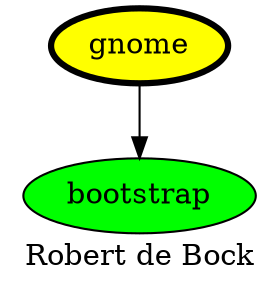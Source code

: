 digraph PhiloDilemma {
  label = "Robert de Bock" ;
  overlap=false
  {
    bootstrap [fillcolor=green style=filled]
    gnome [fillcolor=yellow style=filled penwidth=3]
  }
  gnome -> bootstrap
}
